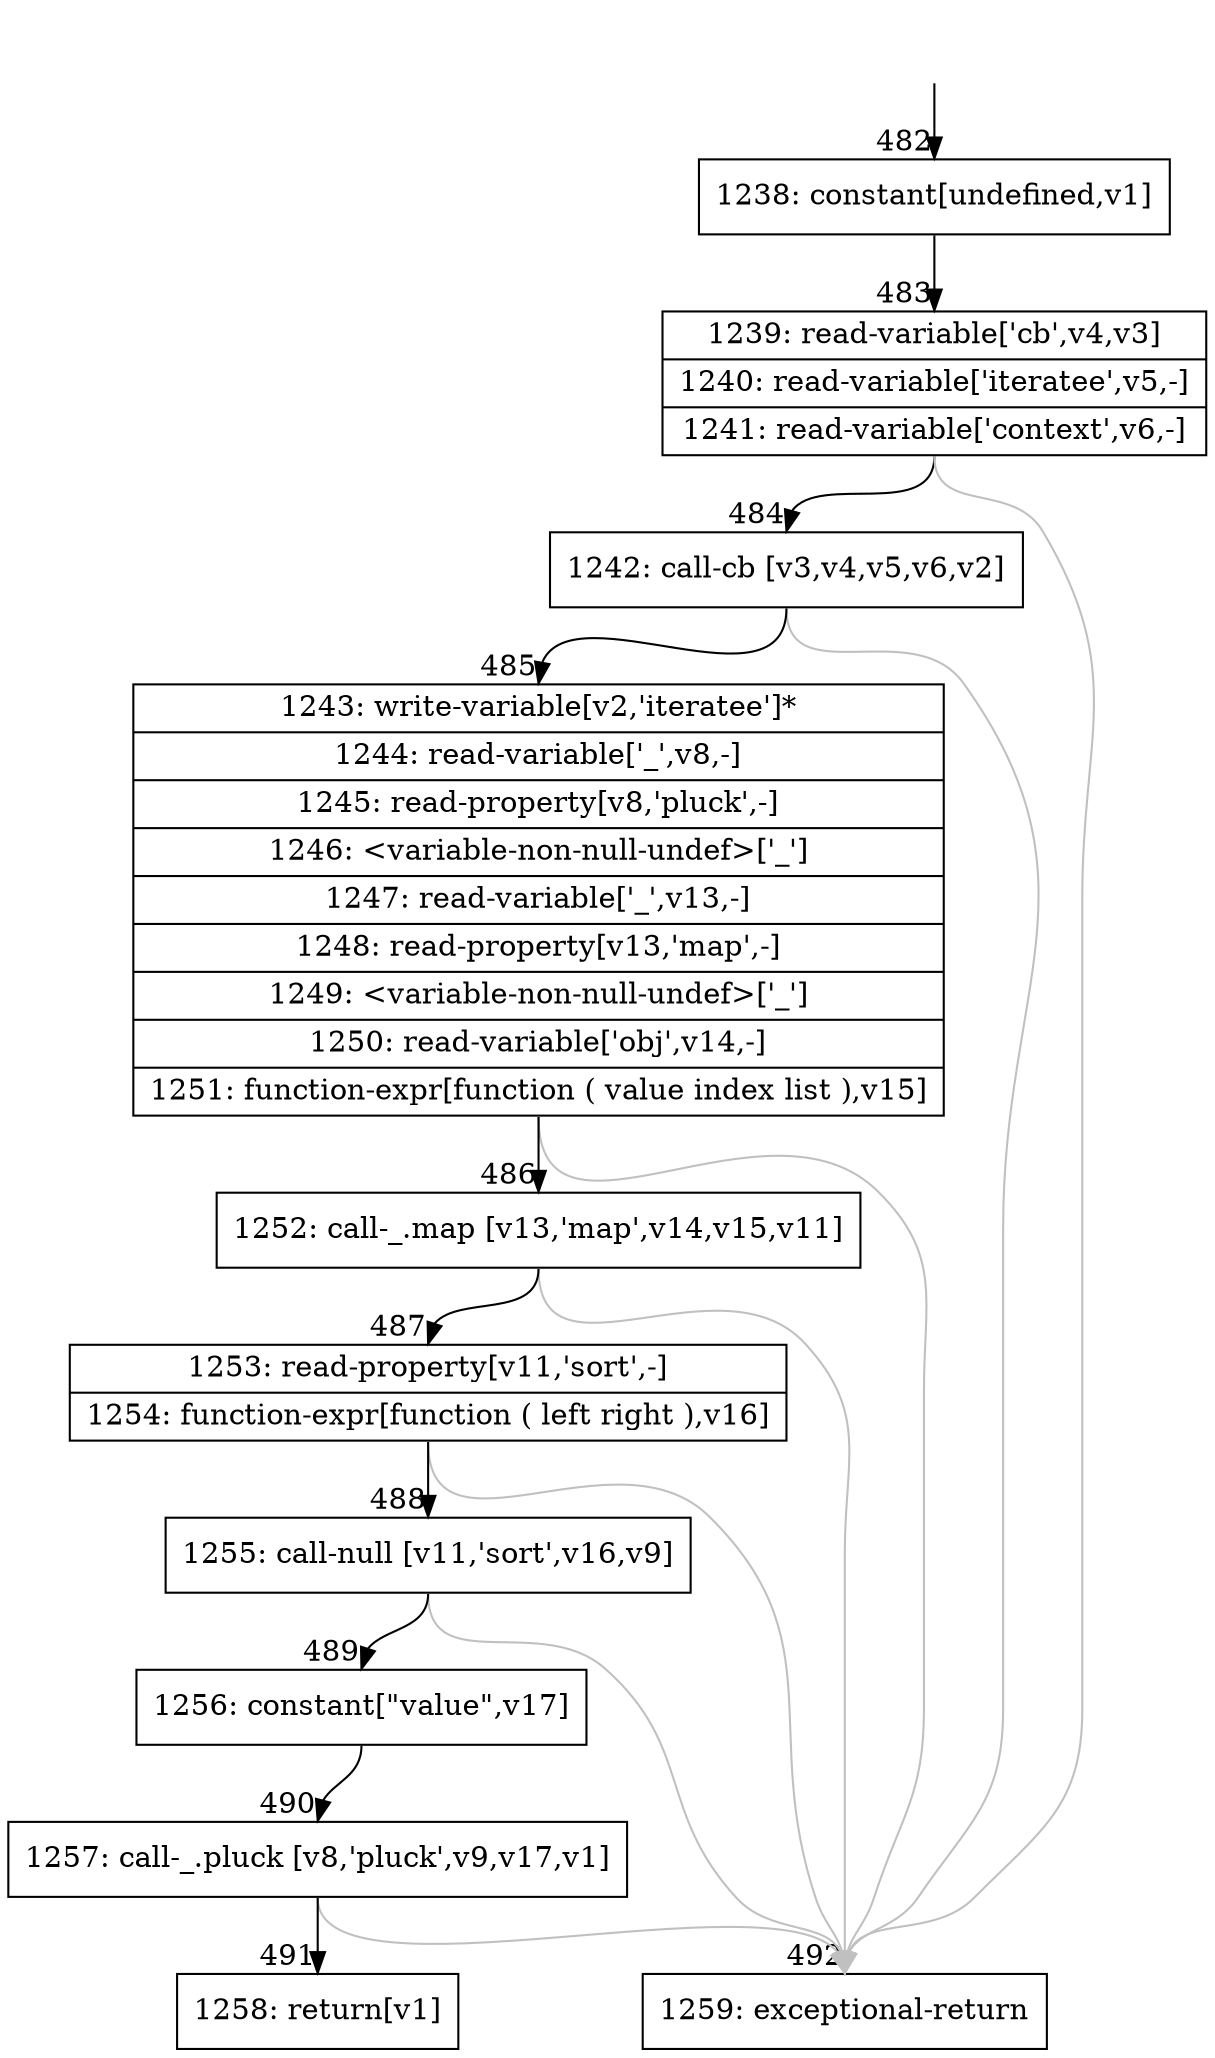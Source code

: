 digraph {
rankdir="TD"
BB_entry41[shape=none,label=""];
BB_entry41 -> BB482 [tailport=s, headport=n, headlabel="    482"]
BB482 [shape=record label="{1238: constant[undefined,v1]}" ] 
BB482 -> BB483 [tailport=s, headport=n, headlabel="      483"]
BB483 [shape=record label="{1239: read-variable['cb',v4,v3]|1240: read-variable['iteratee',v5,-]|1241: read-variable['context',v6,-]}" ] 
BB483 -> BB484 [tailport=s, headport=n, headlabel="      484"]
BB483 -> BB492 [tailport=s, headport=n, color=gray, headlabel="      492"]
BB484 [shape=record label="{1242: call-cb [v3,v4,v5,v6,v2]}" ] 
BB484 -> BB485 [tailport=s, headport=n, headlabel="      485"]
BB484 -> BB492 [tailport=s, headport=n, color=gray]
BB485 [shape=record label="{1243: write-variable[v2,'iteratee']*|1244: read-variable['_',v8,-]|1245: read-property[v8,'pluck',-]|1246: \<variable-non-null-undef\>['_']|1247: read-variable['_',v13,-]|1248: read-property[v13,'map',-]|1249: \<variable-non-null-undef\>['_']|1250: read-variable['obj',v14,-]|1251: function-expr[function ( value index list ),v15]}" ] 
BB485 -> BB486 [tailport=s, headport=n, headlabel="      486"]
BB485 -> BB492 [tailport=s, headport=n, color=gray]
BB486 [shape=record label="{1252: call-_.map [v13,'map',v14,v15,v11]}" ] 
BB486 -> BB487 [tailport=s, headport=n, headlabel="      487"]
BB486 -> BB492 [tailport=s, headport=n, color=gray]
BB487 [shape=record label="{1253: read-property[v11,'sort',-]|1254: function-expr[function ( left right ),v16]}" ] 
BB487 -> BB488 [tailport=s, headport=n, headlabel="      488"]
BB487 -> BB492 [tailport=s, headport=n, color=gray]
BB488 [shape=record label="{1255: call-null [v11,'sort',v16,v9]}" ] 
BB488 -> BB489 [tailport=s, headport=n, headlabel="      489"]
BB488 -> BB492 [tailport=s, headport=n, color=gray]
BB489 [shape=record label="{1256: constant[\"value\",v17]}" ] 
BB489 -> BB490 [tailport=s, headport=n, headlabel="      490"]
BB490 [shape=record label="{1257: call-_.pluck [v8,'pluck',v9,v17,v1]}" ] 
BB490 -> BB491 [tailport=s, headport=n, headlabel="      491"]
BB490 -> BB492 [tailport=s, headport=n, color=gray]
BB491 [shape=record label="{1258: return[v1]}" ] 
BB492 [shape=record label="{1259: exceptional-return}" ] 
//#$~ 390
}
